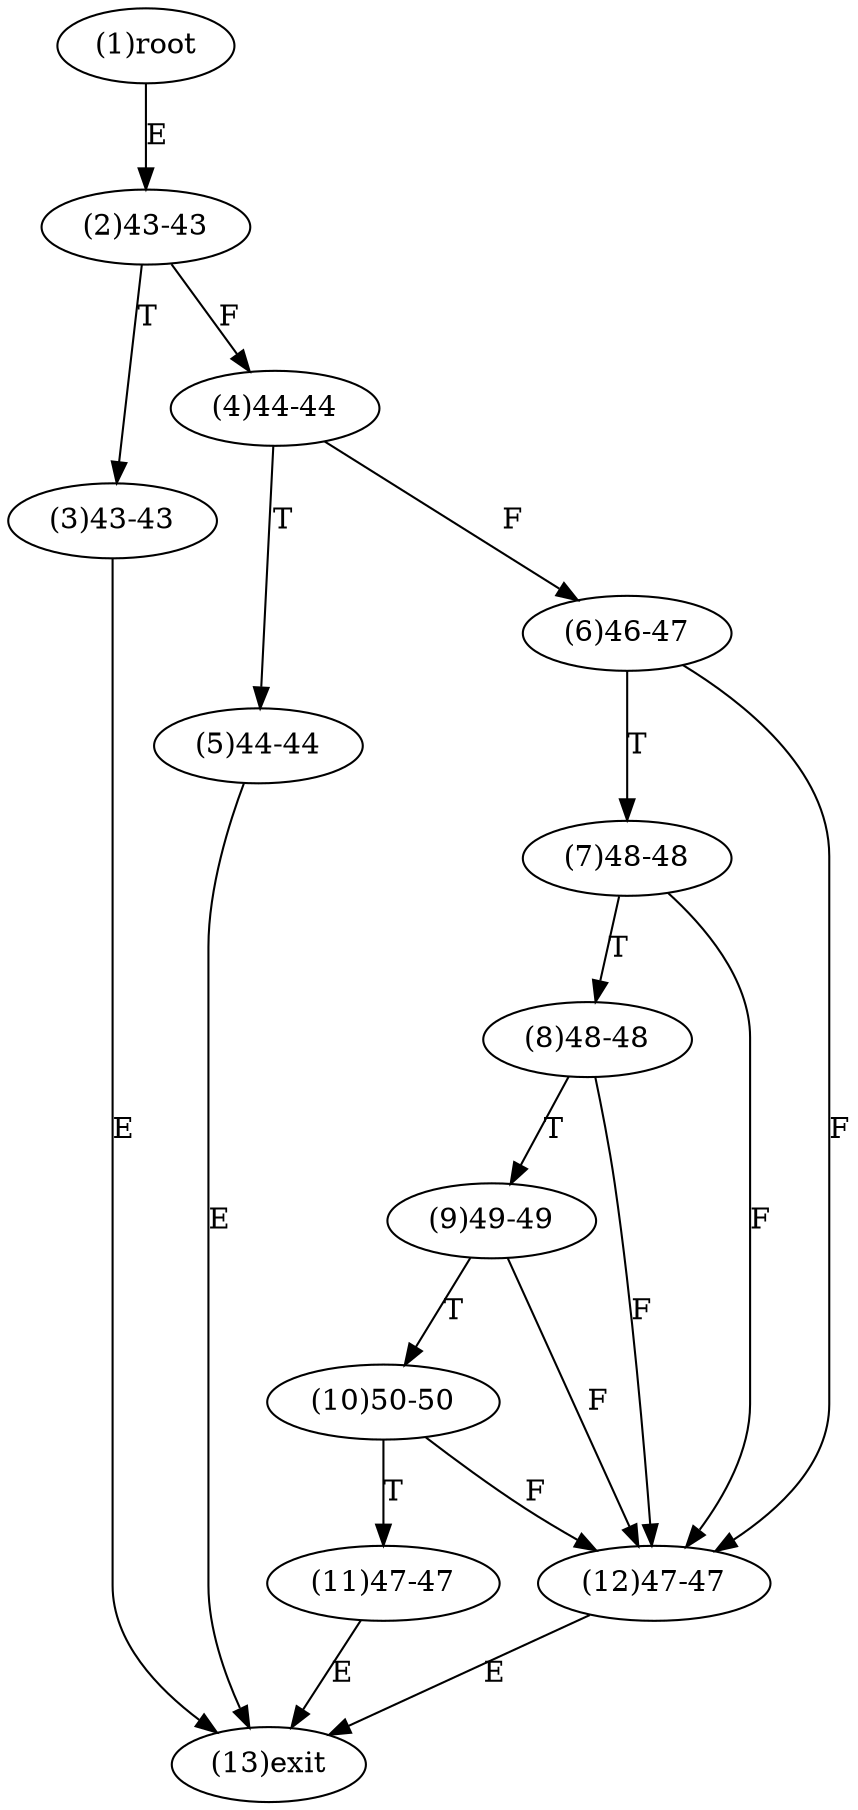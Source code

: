 digraph "" { 
1[ label="(1)root"];
2[ label="(2)43-43"];
3[ label="(3)43-43"];
4[ label="(4)44-44"];
5[ label="(5)44-44"];
6[ label="(6)46-47"];
7[ label="(7)48-48"];
8[ label="(8)48-48"];
9[ label="(9)49-49"];
10[ label="(10)50-50"];
11[ label="(11)47-47"];
12[ label="(12)47-47"];
13[ label="(13)exit"];
1->2[ label="E"];
2->4[ label="F"];
2->3[ label="T"];
3->13[ label="E"];
4->6[ label="F"];
4->5[ label="T"];
5->13[ label="E"];
6->12[ label="F"];
6->7[ label="T"];
7->12[ label="F"];
7->8[ label="T"];
8->12[ label="F"];
8->9[ label="T"];
9->12[ label="F"];
9->10[ label="T"];
10->12[ label="F"];
10->11[ label="T"];
11->13[ label="E"];
12->13[ label="E"];
}